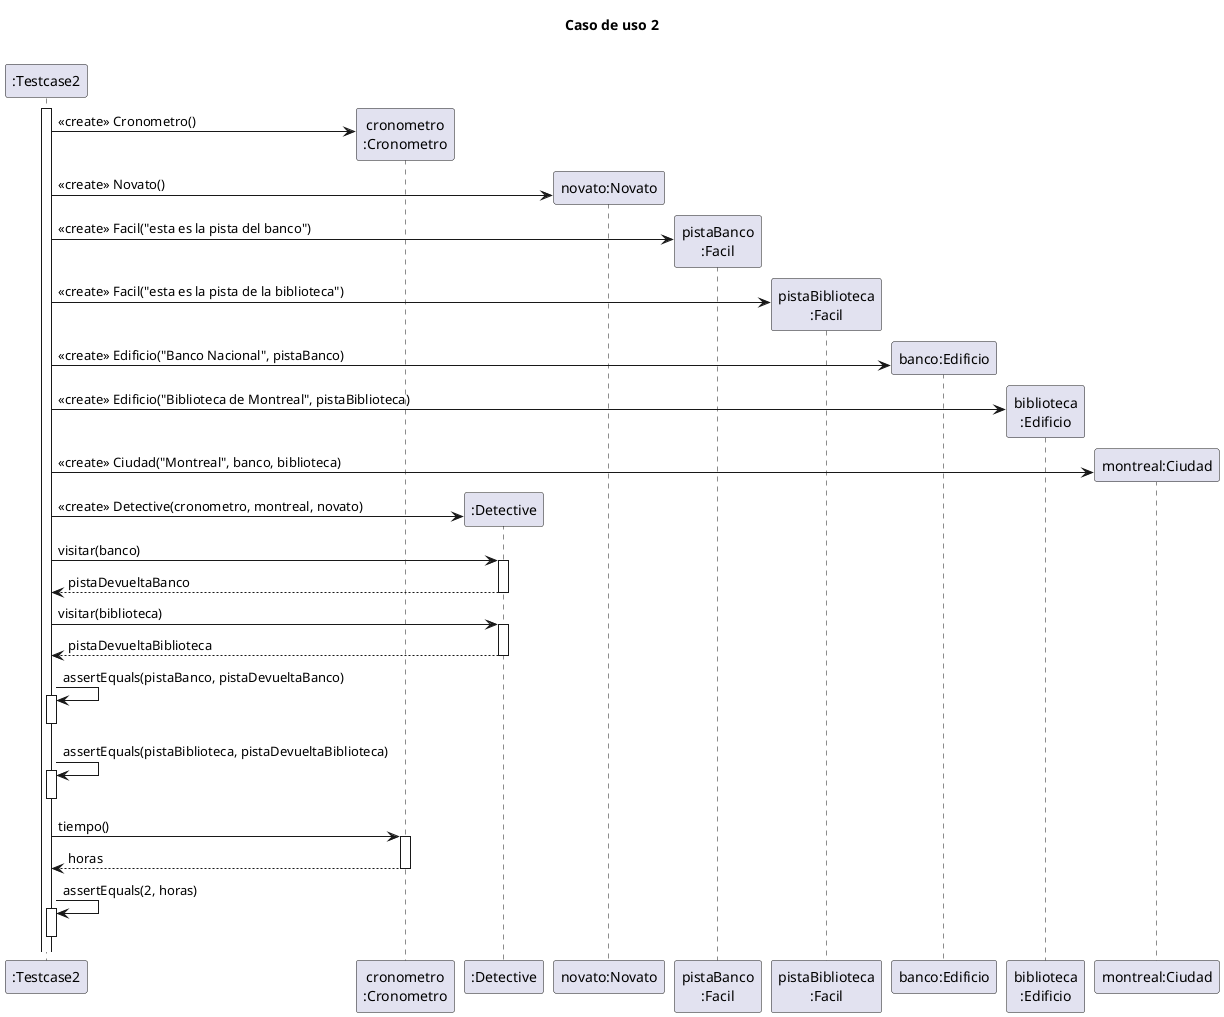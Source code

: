 @startuml

title "Caso de uso 2"

participant ":Testcase2" as testcase
participant "cronometro\n:Cronometro" as cron
participant ":Detective" as detective
participant "novato:Novato" as novato
participant "pistaBanco\n:Facil" as pistaBanco
participant "pistaBiblioteca\n:Facil" as pistaBiblioteca
participant "banco:Edificio" as banco
participant "biblioteca\n:Edificio" as biblioteca
participant "montreal:Ciudad" as montreal

activate testcase
create cron
testcase -> cron: <<create>> Cronometro()
create novato
testcase -> novato: <<create>> Novato()
create pistaBanco
testcase -> pistaBanco: <<create>> Facil("esta es la pista del banco")
create pistaBiblioteca
testcase -> pistaBiblioteca: <<create>> Facil("esta es la pista de la biblioteca")
create banco
testcase -> banco: <<create>> Edificio("Banco Nacional", pistaBanco)
create biblioteca
testcase -> biblioteca: <<create>> Edificio("Biblioteca de Montreal", pistaBiblioteca)
create montreal
testcase -> montreal: <<create>> Ciudad("Montreal", banco, biblioteca)
create detective
testcase -> detective: <<create>> Detective(cronometro, montreal, novato)

testcase -> detective: visitar(banco)
    activate detective
    return pistaDevueltaBanco

testcase -> detective: visitar(biblioteca)
    activate detective
    return pistaDevueltaBiblioteca

testcase -> testcase: assertEquals(pistaBanco, pistaDevueltaBanco)
activate testcase
deactivate testcase

testcase -> testcase: assertEquals(pistaBiblioteca, pistaDevueltaBiblioteca)
activate testcase
deactivate testcase

testcase -> cron: tiempo()
    activate cron
    return horas

testcase -> testcase: assertEquals(2, horas)
activate testcase
deactivate testcase

@enduml